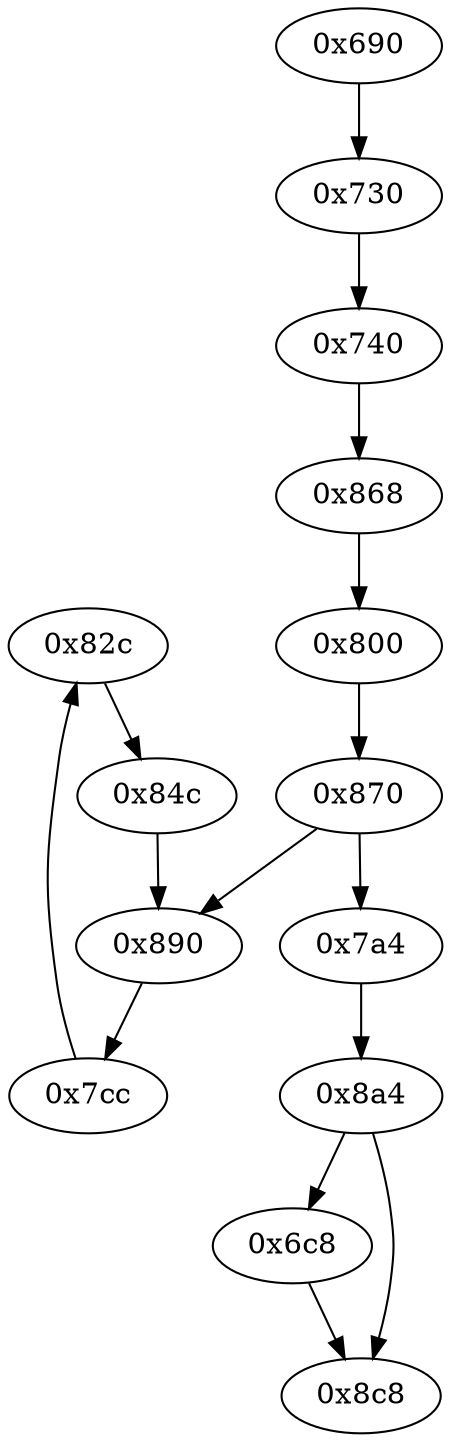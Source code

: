 strict digraph "" {
	"0x82c"	 [opcode="[u'ldr', u'ldr', u'add', u'ldr', u'eor', u'str', u'ldr', u'b']"];
	"0x84c"	 [opcode="[u'ldr', u'add', u'ldr', u'ldr', u'add', u'mov', u'b']"];
	"0x82c" -> "0x84c";
	"0x800"	 [opcode="[u'ldr', u'mov', u'mov', u'mov', u'b']"];
	"0x870"	 [opcode="[u'add', u'stm', u'ldr', u'ldr', u'ldr', u'cmp', u'mov', u'b']"];
	"0x800" -> "0x870";
	"0x6c8"	 [opcode="[u'mov', u'bl', u'ldr']"];
	"0x8c8"	 [opcode="[u'ldr', u'ldr', u'ldr', u'ldr', u'sub', u'mov', u'sub', u'pop']"];
	"0x6c8" -> "0x8c8";
	"0x690"	 [opcode="[u'push', u'add', u'sub', u'ldr', u'ldr', u'ldr', u'str', u'add', u'str', u'ldr', u'ldr', u'ldr', u'add', u'b']"];
	"0x730"	 [opcode="[u'ldr', u'str', u'ldr', u'b']"];
	"0x690" -> "0x730";
	"0x7cc"	 [opcode="[u'ldr', u'ldrb', u'ldr', u'add', u'str', u'ldr', u'lsr', u'str', u'ldr', u'b']"];
	"0x7cc" -> "0x82c";
	"0x740"	 [opcode="[u'ldr', u'ldr', u'mov', u'bl', u'ldr', u'ldr', u'b']"];
	"0x730" -> "0x740";
	"0x7a4"	 [opcode="[u'b']"];
	"0x870" -> "0x7a4";
	"0x890"	 [opcode="[u'ldr', u'lsl', u'str', u'ldr', u'b']"];
	"0x870" -> "0x890";
	"0x8a4"	 [opcode="[u'ldr', u'ldr', u'ldr', u'cmp', u'mov', u'b']"];
	"0x8a4" -> "0x6c8";
	"0x8a4" -> "0x8c8";
	"0x7a4" -> "0x8a4";
	"0x84c" -> "0x890";
	"0x868"	 [opcode="[u'ldr', u'b']"];
	"0x740" -> "0x868";
	"0x890" -> "0x7cc";
	"0x868" -> "0x800";
}
